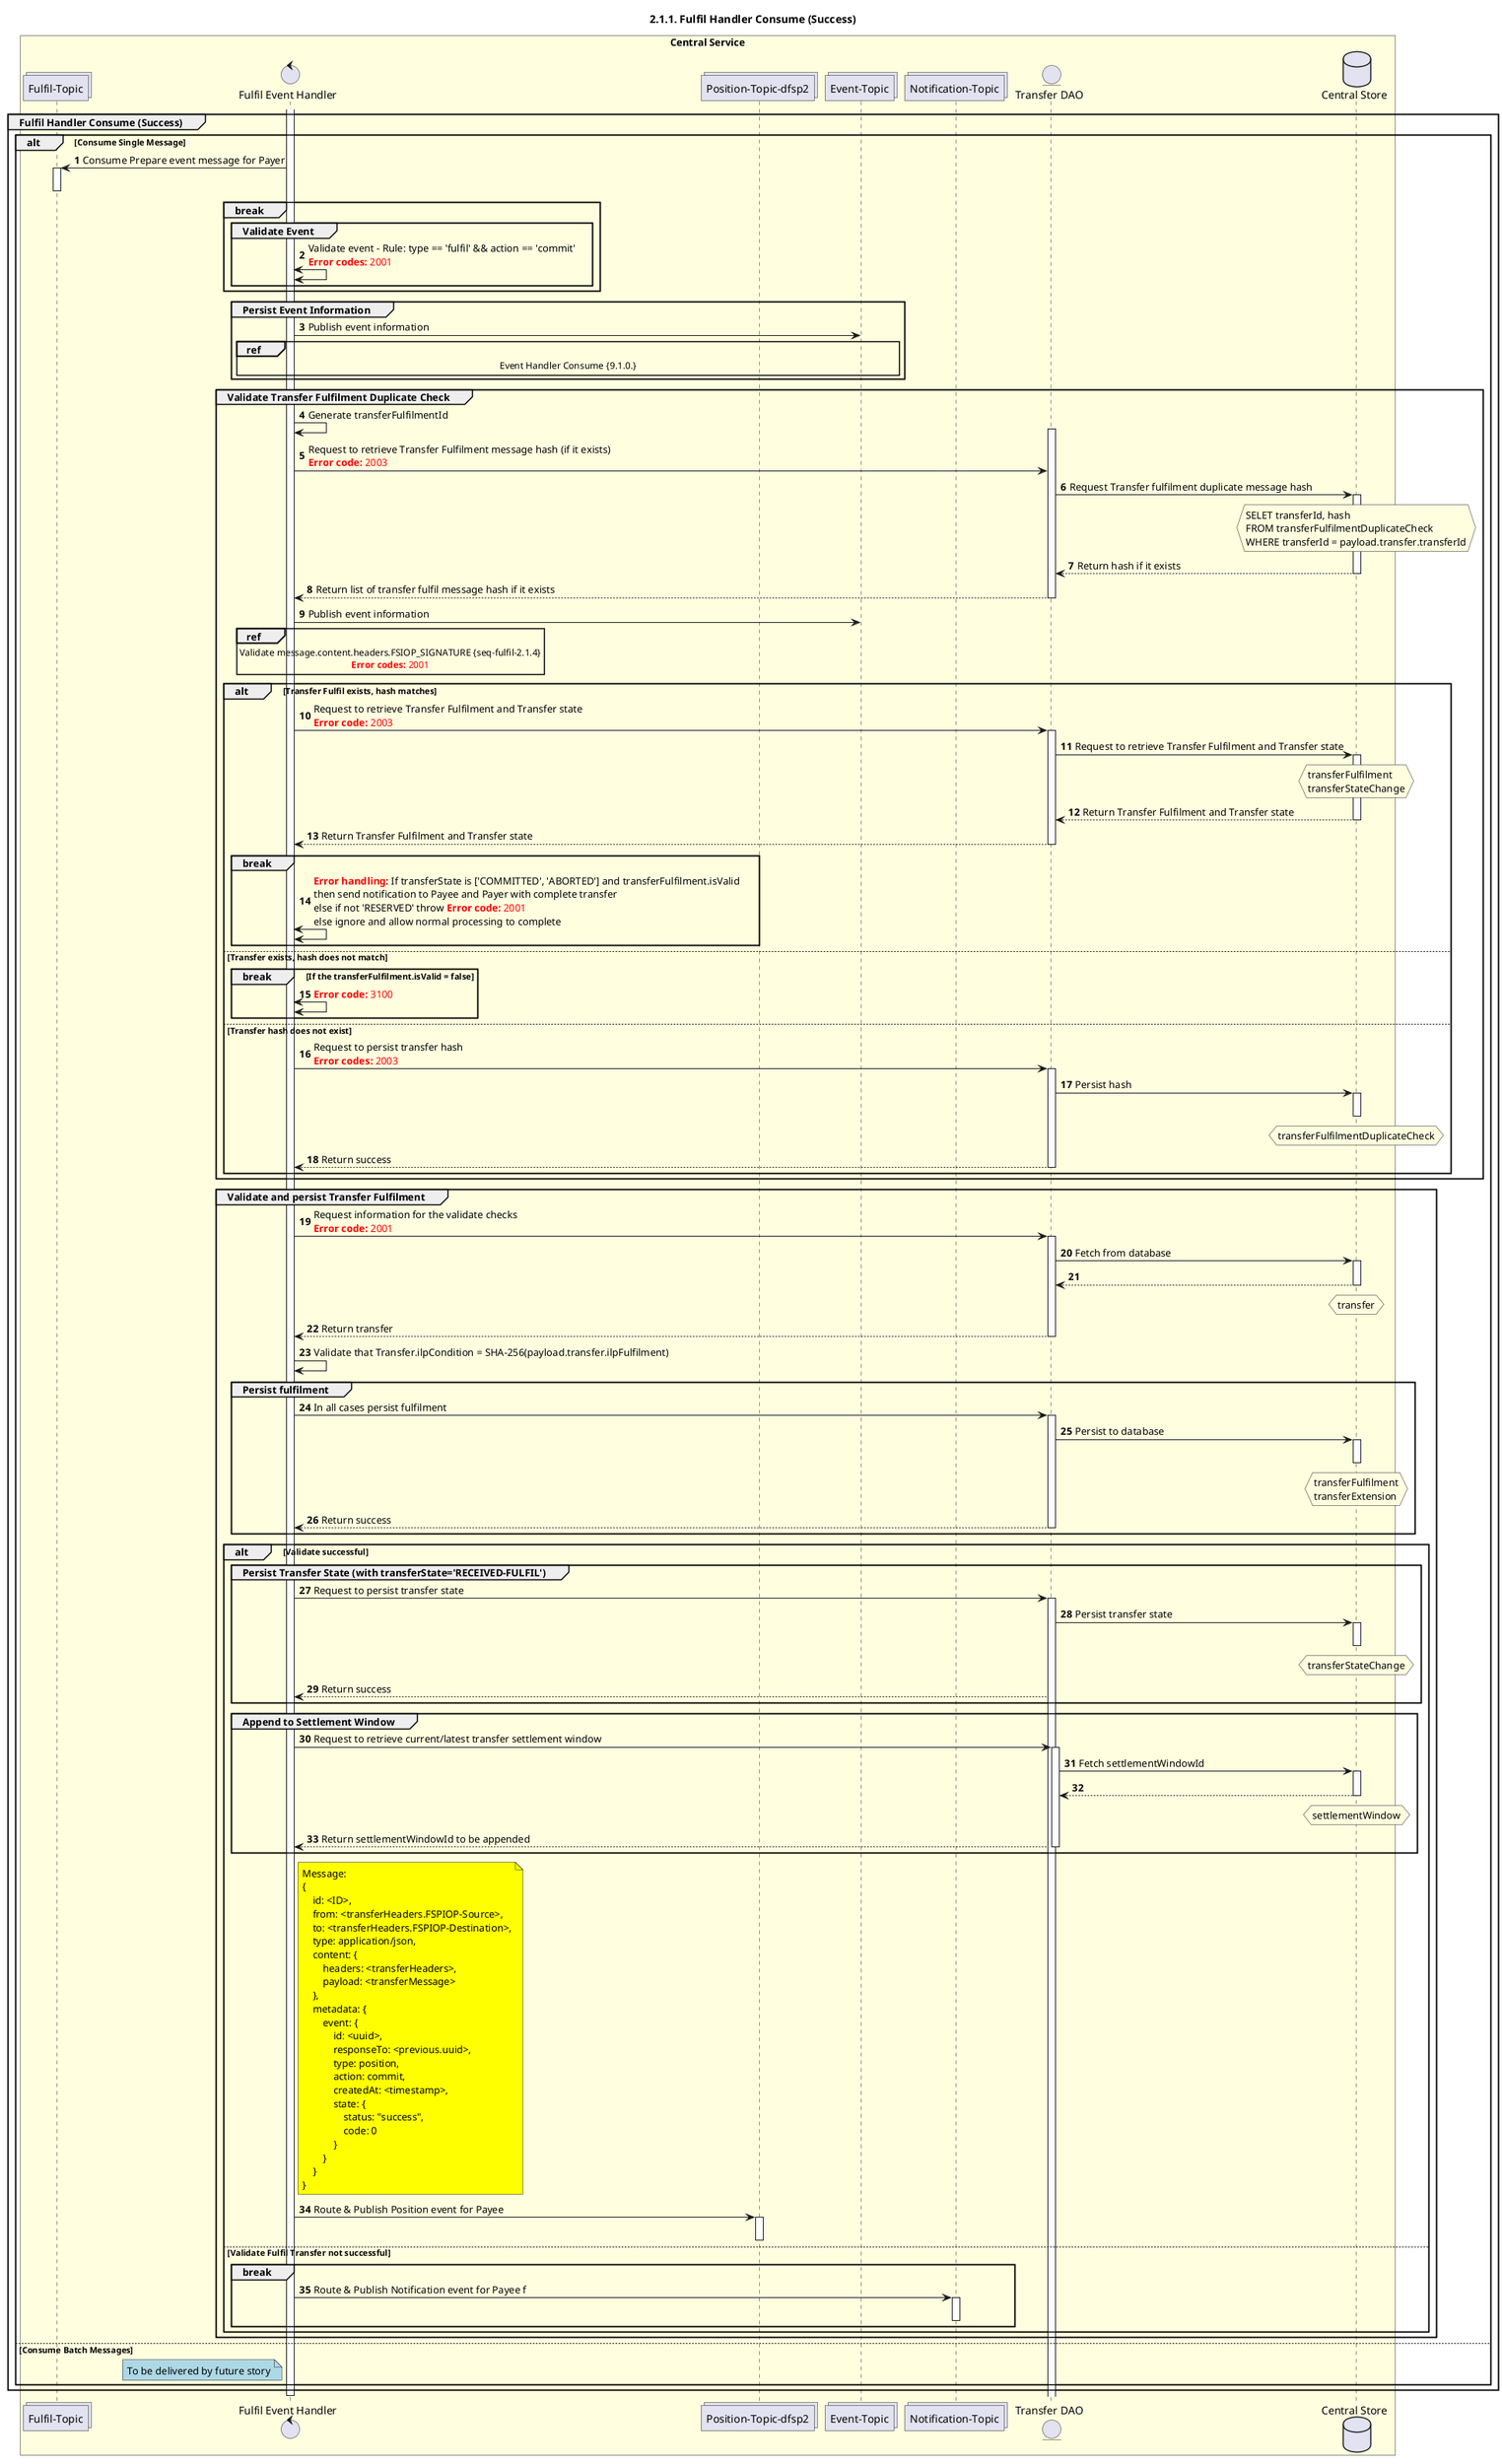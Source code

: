 @startuml
' declate title
title 2.1.1. Fulfil Handler Consume (Success)
autonumber
' Actor Keys:
'   boundary - APIs/Interfaces, etc
'   collections - Kafka Topics
'   control - Kafka Consumers
'   entity - Database Access Objects
'   database - Database Persistance Store
' declare actors
collections "Fulfil-Topic" as TOPIC_FULFIL
control "Fulfil Event Handler" as FULF_HANDLER
collections "Event-Topic" as TOPIC_EVENT
collections "Position-Topic-dfsp2" as TOPIC_POSITION_DFSP2
collections "Notification-Topic" as TOPIC_NOTIFICATIONS
'entity "Transfer Duplicate Facade" as DUP_FACADE
entity "Transfer DAO" as TRANS_DAO
database "Central Store" as DB
box "Central Service" #LightYellow
    participant TOPIC_FULFIL
    participant FULF_HANDLER
    participant TOPIC_POSITION_DFSP2
    participant TOPIC_EVENT
    participant TOPIC_NOTIFICATIONS
    participant TRANS_DAO
    participant DB
end box
' start flow
activate FULF_HANDLER
group Fulfil Handler Consume (Success)
    alt Consume Single Message
        TOPIC_FULFIL <- FULF_HANDLER: Consume Prepare event message for Payer
        activate TOPIC_FULFIL
        deactivate TOPIC_FULFIL
        break
            group Validate Event
                FULF_HANDLER <-> FULF_HANDLER: Validate event - Rule: type == 'fulfil' && action == 'commit'\n<color #FF0000><b>Error codes:</b> 2001</color>
            end
        end
        group Persist Event Information
            FULF_HANDLER -> TOPIC_EVENT: Publish event information
            ref over FULF_HANDLER, TOPIC_EVENT :  Event Handler Consume {9.1.0.}
        end
        group Validate Transfer Fulfilment Duplicate Check
            FULF_HANDLER -> FULF_HANDLER: Generate transferFulfilmentId
            activate TRANS_DAO
            FULF_HANDLER -> TRANS_DAO: Request to retrieve Transfer Fulfilment message hash (if it exists)\n<color #FF0000><b>Error code:</b> 2003</color>
            TRANS_DAO -> DB: Request Transfer fulfilment duplicate message hash
            hnote over DB #lightyellow
                SELET transferId, hash
                FROM transferFulfilmentDuplicateCheck
                WHERE transferId = payload.transfer.transferId
            end note
            activate DB
            TRANS_DAO <-- DB: Return hash if it exists
            deactivate DB
            TRANS_DAO --> FULF_HANDLER: Return list of transfer fulfil message hash if it exists
            deactivate TRANS_DAO
            FULF_HANDLER -> TOPIC_EVENT: Publish event information
            ref over FULF_HANDLER, FULF_HANDLER : Validate message.content.headers.FSIOP_SIGNATURE {seq-fulfil-2.1.4}\n<color #FF0000><b>Error codes:</b> 2001</color>
            alt Transfer Fulfil exists, hash matches
                ' Need to check what respond with same results if finalised then resend, else ignore and wait for response
                FULF_HANDLER -> TRANS_DAO: Request to retrieve Transfer Fulfilment and Transfer state\n<color #FF0000><b>Error code:</b> 2003</color>
                activate TRANS_DAO
                TRANS_DAO -> DB: Request to retrieve Transfer Fulfilment and Transfer state
                hnote over DB #lightyellow
                    transferFulfilment
                    transferStateChange
                end note
                activate DB
                TRANS_DAO <-- DB: Return Transfer Fulfilment and Transfer state
                deactivate DB
                TRANS_DAO --> FULF_HANDLER: Return Transfer Fulfilment and Transfer state
                deactivate TRANS_DAO
                break
                    FULF_HANDLER <-> FULF_HANDLER: <color #FF0000><b>Error handling:</b></color> If transferState is ['COMMITTED', 'ABORTED'] and transferFulfilment.isValid \nthen send notification to Payee and Payer with complete transfer\nelse if not 'RESERVED' throw <color #FF0000><b>Error code:</b> 2001</color>\nelse ignore and allow normal processing to complete
                end
            else Transfer exists, hash does not match
                break If the transferFulfilment.isValid = false
                    FULF_HANDLER <-> FULF_HANDLER: <color #FF0000><b>Error code:</b> 3100</color>
                end
            else Transfer hash does not exist
                FULF_HANDLER -> TRANS_DAO: Request to persist transfer hash\n<color #FF0000><b>Error codes:</b> 2003</color>
                activate TRANS_DAO
                TRANS_DAO -> DB: Persist hash
                hnote over DB #lightyellow
                    transferFulfilmentDuplicateCheck
                end note
                activate DB
                deactivate DB
                TRANS_DAO --> FULF_HANDLER: Return success
                deactivate TRANS_DAO
            end
        end
        group Validate and persist Transfer Fulfilment
            FULF_HANDLER -> TRANS_DAO: Request information for the validate checks\n<color #FF0000><b>Error code:</b> 2001</color>
            activate TRANS_DAO
            TRANS_DAO -> DB: Fetch from database
            activate DB

            DB --> TRANS_DAO
            deactivate DB
            hnote over DB #lightyellow
                transfer
            end note
            FULF_HANDLER <-- TRANS_DAO: Return transfer
            deactivate TRANS_DAO
            FULF_HANDLER ->FULF_HANDLER: Validate that Transfer.ilpCondition = SHA-256(payload.transfer.ilpFulfilment)

            group Persist fulfilment
                FULF_HANDLER -> TRANS_DAO: In all cases persist fulfilment
                activate TRANS_DAO
                TRANS_DAO -> DB: Persist to database
                activate DB
                deactivate DB
                hnote over DB #lightyellow
                    transferFulfilment
                    transferExtension
                end note
                FULF_HANDLER <-- TRANS_DAO: Return success
                deactivate TRANS_DAO
            end
            alt Validate successful
                group Persist Transfer State (with transferState='RECEIVED-FULFIL')
                    FULF_HANDLER -> TRANS_DAO: Request to persist transfer state
                    activate TRANS_DAO
                    TRANS_DAO -> DB: Persist transfer state
                    activate DB
                    hnote over DB #lightyellow
                        transferStateChange
                    end note
                    deactivate DB
                    TRANS_DAO --> FULF_HANDLER: Return success
                end
                group Append to Settlement Window
                    FULF_HANDLER -> TRANS_DAO: Request to retrieve current/latest transfer settlement window
                    activate TRANS_DAO
                    TRANS_DAO -> DB: Fetch settlementWindowId
                    activate DB
                    DB --> TRANS_DAO
                    hnote over DB #lightyellow
                        settlementWindow
                    end note
                    deactivate DB
                    FULF_HANDLER <-- TRANS_DAO: Return settlementWindowId to be appended
                    deactivate TRANS_DAO
                end


                note right of FULF_HANDLER #yellow
                    Message:
                    {
                        id: <ID>,
                        from: <transferHeaders.FSPIOP-Source>,
                        to: <transferHeaders.FSPIOP-Destination>,
                        type: application/json,
                        content: {
                            headers: <transferHeaders>,
                            payload: <transferMessage>
                        },
                        metadata: {
                            event: {
                                id: <uuid>,
                                responseTo: <previous.uuid>,
                                type: position,
                                action: commit,
                                createdAt: <timestamp>,
                                state: {
                                    status: "success",
                                    code: 0
                                }
                            }
                        }
                    }
                end note
                FULF_HANDLER -> TOPIC_POSITION_DFSP2: Route & Publish Position event for Payee
                activate TOPIC_POSITION_DFSP2
                deactivate TOPIC_POSITION_DFSP2
            else Validate Fulfil Transfer not successful
                break
                    FULF_HANDLER -> TOPIC_NOTIFICATIONS: Route & Publish Notification event for Payee f
                    activate TOPIC_NOTIFICATIONS
                    deactivate TOPIC_NOTIFICATIONS
                end
            end
        end
    else Consume Batch Messages
        note left of FULF_HANDLER #lightblue
            To be delivered by future story
        end note
    end
end
deactivate FULF_HANDLER
@enduml
